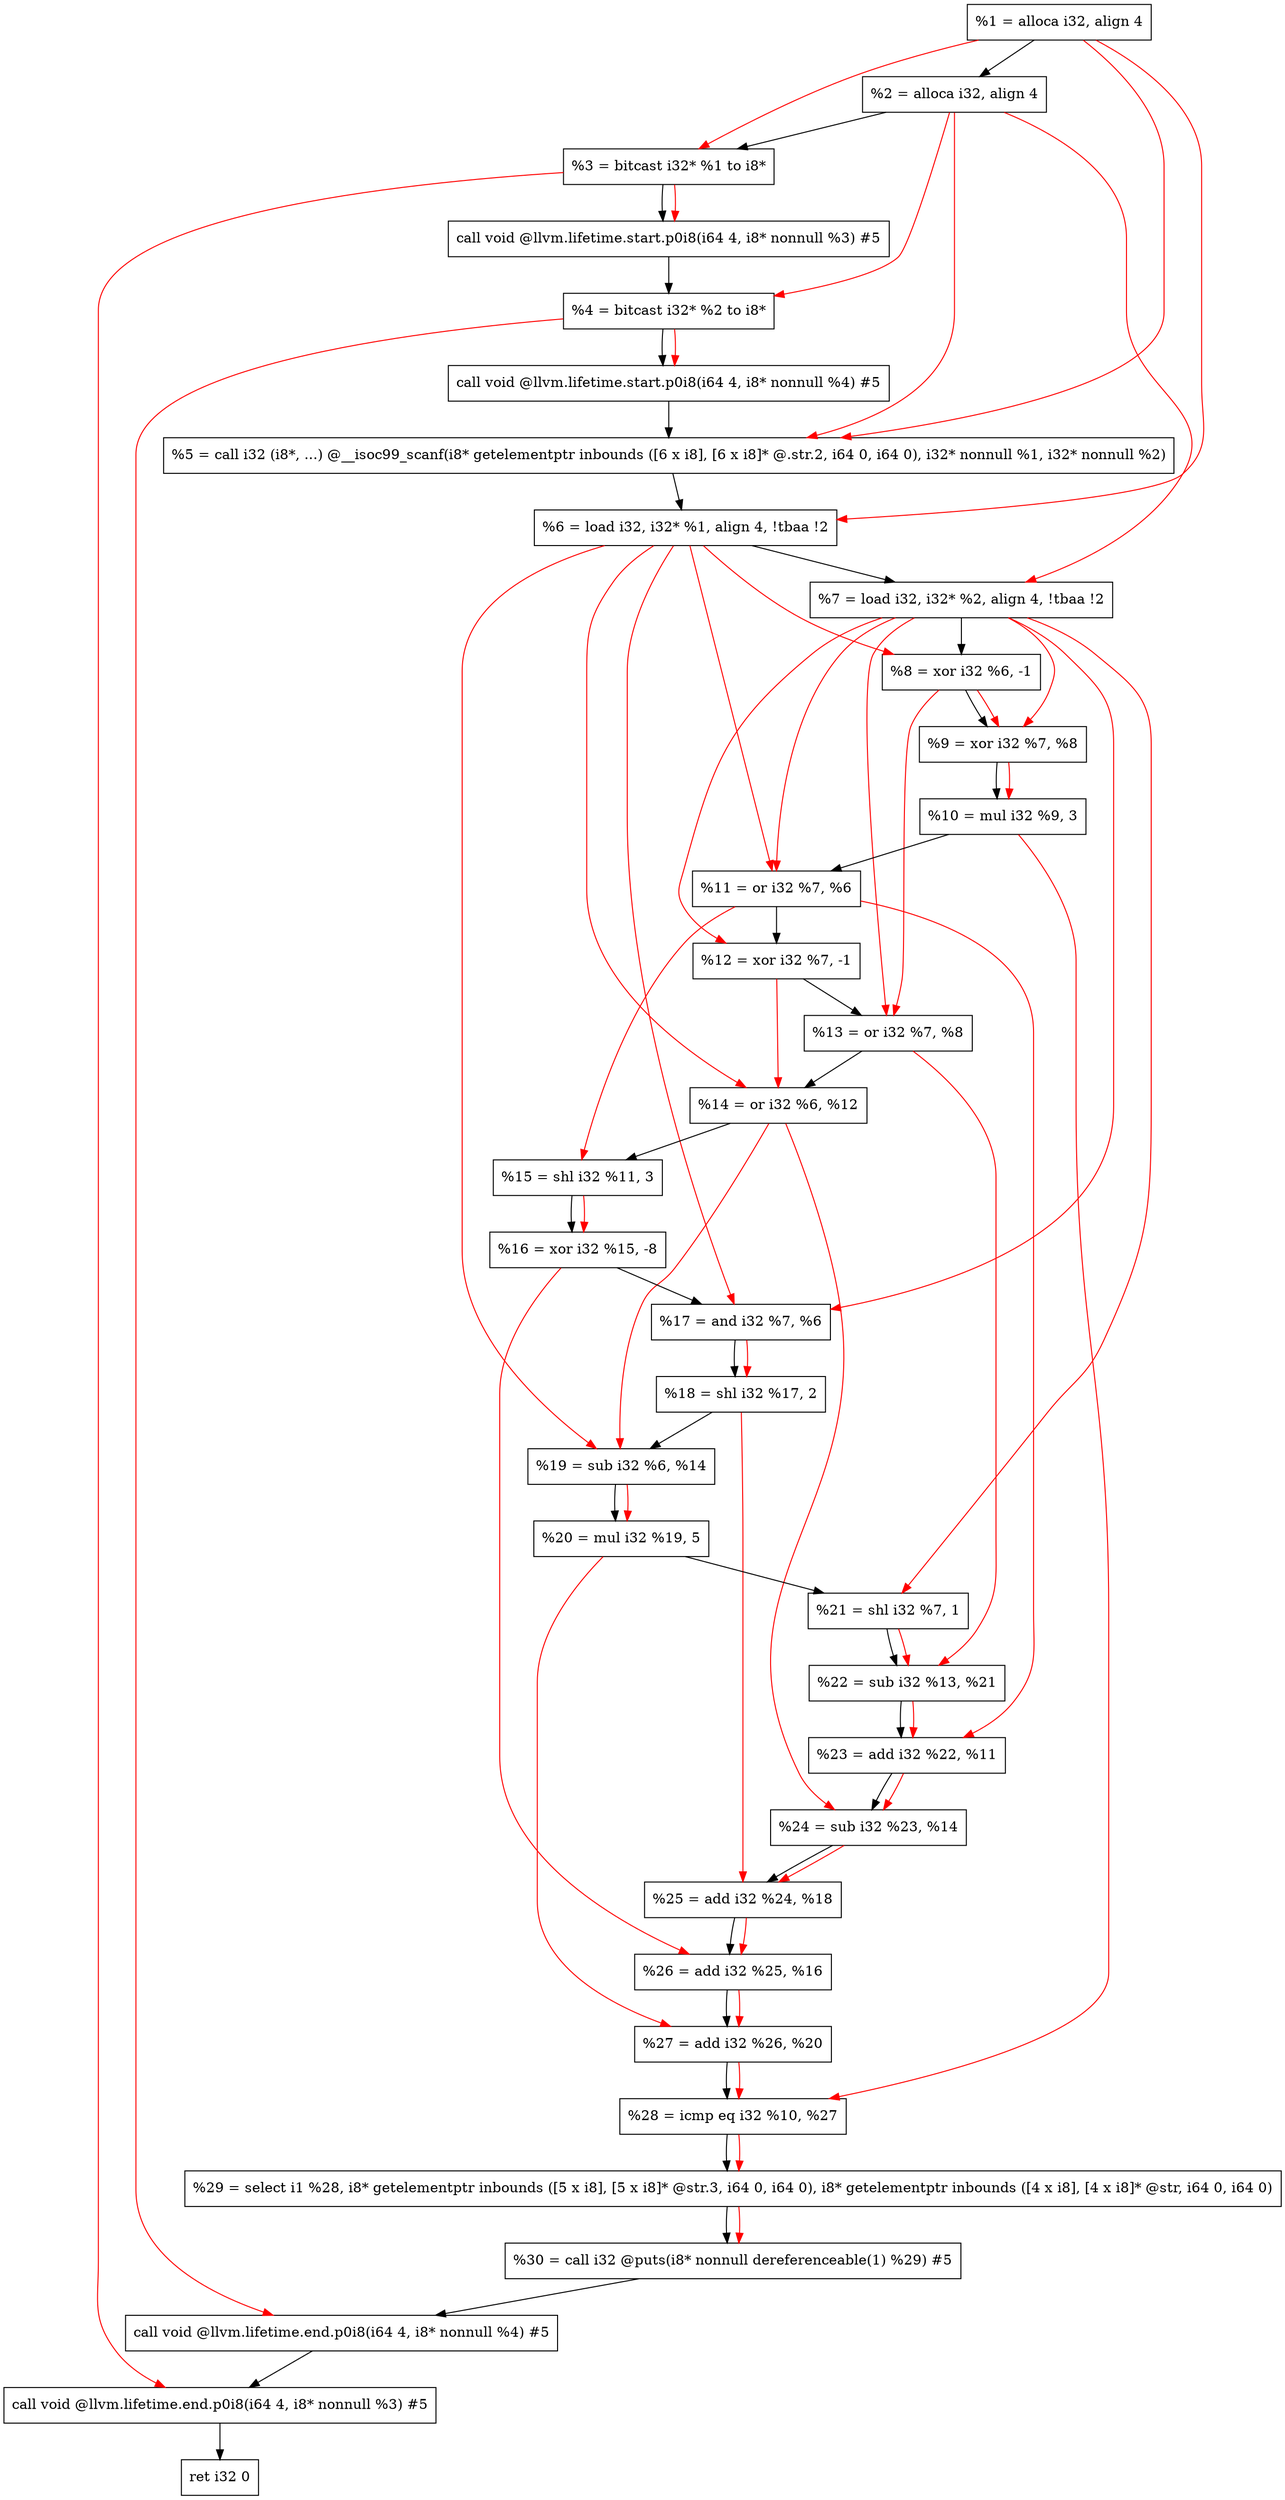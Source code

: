 digraph "DFG for'main' function" {
	Node0x10e5b78[shape=record, label="  %1 = alloca i32, align 4"];
	Node0x10e5bf8[shape=record, label="  %2 = alloca i32, align 4"];
	Node0x10e5c88[shape=record, label="  %3 = bitcast i32* %1 to i8*"];
	Node0x10e60e8[shape=record, label="  call void @llvm.lifetime.start.p0i8(i64 4, i8* nonnull %3) #5"];
	Node0x10e61c8[shape=record, label="  %4 = bitcast i32* %2 to i8*"];
	Node0x10e62e8[shape=record, label="  call void @llvm.lifetime.start.p0i8(i64 4, i8* nonnull %4) #5"];
	Node0x10e6520[shape=record, label="  %5 = call i32 (i8*, ...) @__isoc99_scanf(i8* getelementptr inbounds ([6 x i8], [6 x i8]* @.str.2, i64 0, i64 0), i32* nonnull %1, i32* nonnull %2)"];
	Node0x10e65d8[shape=record, label="  %6 = load i32, i32* %1, align 4, !tbaa !2"];
	Node0x10e7548[shape=record, label="  %7 = load i32, i32* %2, align 4, !tbaa !2"];
	Node0x10e7bd0[shape=record, label="  %8 = xor i32 %6, -1"];
	Node0x10e7c40[shape=record, label="  %9 = xor i32 %7, %8"];
	Node0x10e7cb0[shape=record, label="  %10 = mul i32 %9, 3"];
	Node0x10e7d20[shape=record, label="  %11 = or i32 %7, %6"];
	Node0x10e7d90[shape=record, label="  %12 = xor i32 %7, -1"];
	Node0x10e7e00[shape=record, label="  %13 = or i32 %7, %8"];
	Node0x10e7e70[shape=record, label="  %14 = or i32 %6, %12"];
	Node0x10e7ee0[shape=record, label="  %15 = shl i32 %11, 3"];
	Node0x10e7f50[shape=record, label="  %16 = xor i32 %15, -8"];
	Node0x10e7fc0[shape=record, label="  %17 = and i32 %7, %6"];
	Node0x10e8030[shape=record, label="  %18 = shl i32 %17, 2"];
	Node0x10e80a0[shape=record, label="  %19 = sub i32 %6, %14"];
	Node0x10e8110[shape=record, label="  %20 = mul i32 %19, 5"];
	Node0x10e8180[shape=record, label="  %21 = shl i32 %7, 1"];
	Node0x10e81f0[shape=record, label="  %22 = sub i32 %13, %21"];
	Node0x10e8260[shape=record, label="  %23 = add i32 %22, %11"];
	Node0x10e82d0[shape=record, label="  %24 = sub i32 %23, %14"];
	Node0x10e8340[shape=record, label="  %25 = add i32 %24, %18"];
	Node0x10e83b0[shape=record, label="  %26 = add i32 %25, %16"];
	Node0x10e8420[shape=record, label="  %27 = add i32 %26, %20"];
	Node0x10e8490[shape=record, label="  %28 = icmp eq i32 %10, %27"];
	Node0x10869d8[shape=record, label="  %29 = select i1 %28, i8* getelementptr inbounds ([5 x i8], [5 x i8]* @str.3, i64 0, i64 0), i8* getelementptr inbounds ([4 x i8], [4 x i8]* @str, i64 0, i64 0)"];
	Node0x10e8520[shape=record, label="  %30 = call i32 @puts(i8* nonnull dereferenceable(1) %29) #5"];
	Node0x10e8778[shape=record, label="  call void @llvm.lifetime.end.p0i8(i64 4, i8* nonnull %4) #5"];
	Node0x10e88d8[shape=record, label="  call void @llvm.lifetime.end.p0i8(i64 4, i8* nonnull %3) #5"];
	Node0x10e8998[shape=record, label="  ret i32 0"];
	Node0x10e5b78 -> Node0x10e5bf8;
	Node0x10e5bf8 -> Node0x10e5c88;
	Node0x10e5c88 -> Node0x10e60e8;
	Node0x10e60e8 -> Node0x10e61c8;
	Node0x10e61c8 -> Node0x10e62e8;
	Node0x10e62e8 -> Node0x10e6520;
	Node0x10e6520 -> Node0x10e65d8;
	Node0x10e65d8 -> Node0x10e7548;
	Node0x10e7548 -> Node0x10e7bd0;
	Node0x10e7bd0 -> Node0x10e7c40;
	Node0x10e7c40 -> Node0x10e7cb0;
	Node0x10e7cb0 -> Node0x10e7d20;
	Node0x10e7d20 -> Node0x10e7d90;
	Node0x10e7d90 -> Node0x10e7e00;
	Node0x10e7e00 -> Node0x10e7e70;
	Node0x10e7e70 -> Node0x10e7ee0;
	Node0x10e7ee0 -> Node0x10e7f50;
	Node0x10e7f50 -> Node0x10e7fc0;
	Node0x10e7fc0 -> Node0x10e8030;
	Node0x10e8030 -> Node0x10e80a0;
	Node0x10e80a0 -> Node0x10e8110;
	Node0x10e8110 -> Node0x10e8180;
	Node0x10e8180 -> Node0x10e81f0;
	Node0x10e81f0 -> Node0x10e8260;
	Node0x10e8260 -> Node0x10e82d0;
	Node0x10e82d0 -> Node0x10e8340;
	Node0x10e8340 -> Node0x10e83b0;
	Node0x10e83b0 -> Node0x10e8420;
	Node0x10e8420 -> Node0x10e8490;
	Node0x10e8490 -> Node0x10869d8;
	Node0x10869d8 -> Node0x10e8520;
	Node0x10e8520 -> Node0x10e8778;
	Node0x10e8778 -> Node0x10e88d8;
	Node0x10e88d8 -> Node0x10e8998;
edge [color=red]
	Node0x10e5b78 -> Node0x10e5c88;
	Node0x10e5c88 -> Node0x10e60e8;
	Node0x10e5bf8 -> Node0x10e61c8;
	Node0x10e61c8 -> Node0x10e62e8;
	Node0x10e5b78 -> Node0x10e6520;
	Node0x10e5bf8 -> Node0x10e6520;
	Node0x10e5b78 -> Node0x10e65d8;
	Node0x10e5bf8 -> Node0x10e7548;
	Node0x10e65d8 -> Node0x10e7bd0;
	Node0x10e7548 -> Node0x10e7c40;
	Node0x10e7bd0 -> Node0x10e7c40;
	Node0x10e7c40 -> Node0x10e7cb0;
	Node0x10e7548 -> Node0x10e7d20;
	Node0x10e65d8 -> Node0x10e7d20;
	Node0x10e7548 -> Node0x10e7d90;
	Node0x10e7548 -> Node0x10e7e00;
	Node0x10e7bd0 -> Node0x10e7e00;
	Node0x10e65d8 -> Node0x10e7e70;
	Node0x10e7d90 -> Node0x10e7e70;
	Node0x10e7d20 -> Node0x10e7ee0;
	Node0x10e7ee0 -> Node0x10e7f50;
	Node0x10e7548 -> Node0x10e7fc0;
	Node0x10e65d8 -> Node0x10e7fc0;
	Node0x10e7fc0 -> Node0x10e8030;
	Node0x10e65d8 -> Node0x10e80a0;
	Node0x10e7e70 -> Node0x10e80a0;
	Node0x10e80a0 -> Node0x10e8110;
	Node0x10e7548 -> Node0x10e8180;
	Node0x10e7e00 -> Node0x10e81f0;
	Node0x10e8180 -> Node0x10e81f0;
	Node0x10e81f0 -> Node0x10e8260;
	Node0x10e7d20 -> Node0x10e8260;
	Node0x10e8260 -> Node0x10e82d0;
	Node0x10e7e70 -> Node0x10e82d0;
	Node0x10e82d0 -> Node0x10e8340;
	Node0x10e8030 -> Node0x10e8340;
	Node0x10e8340 -> Node0x10e83b0;
	Node0x10e7f50 -> Node0x10e83b0;
	Node0x10e83b0 -> Node0x10e8420;
	Node0x10e8110 -> Node0x10e8420;
	Node0x10e7cb0 -> Node0x10e8490;
	Node0x10e8420 -> Node0x10e8490;
	Node0x10e8490 -> Node0x10869d8;
	Node0x10869d8 -> Node0x10e8520;
	Node0x10e61c8 -> Node0x10e8778;
	Node0x10e5c88 -> Node0x10e88d8;
}
